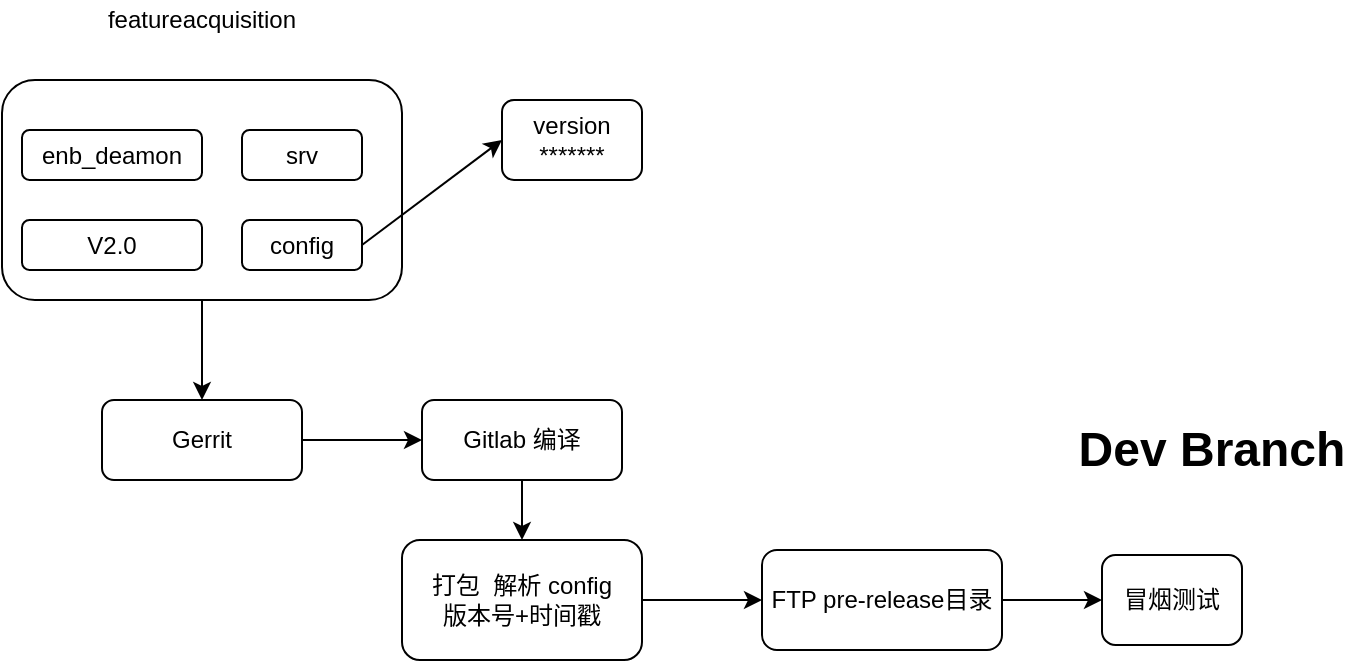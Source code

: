 <mxfile version="12.8.1" type="github">
  <diagram id="TZZNn2LzloCsjPWsIjHj" name="Page-1">
    <mxGraphModel dx="1360" dy="753" grid="1" gridSize="10" guides="1" tooltips="1" connect="1" arrows="1" fold="1" page="1" pageScale="1" pageWidth="827" pageHeight="1169" math="0" shadow="0">
      <root>
        <mxCell id="0" />
        <mxCell id="1" parent="0" />
        <mxCell id="rFcel849J3XV2kOf4Nsj-1" value="" style="rounded=1;whiteSpace=wrap;html=1;horizontal=1;" vertex="1" parent="1">
          <mxGeometry x="70" y="90" width="200" height="110" as="geometry" />
        </mxCell>
        <mxCell id="rFcel849J3XV2kOf4Nsj-2" value="featureacquisition" style="text;html=1;strokeColor=none;fillColor=none;align=center;verticalAlign=middle;whiteSpace=wrap;rounded=0;" vertex="1" parent="1">
          <mxGeometry x="80" y="50" width="180" height="20" as="geometry" />
        </mxCell>
        <mxCell id="rFcel849J3XV2kOf4Nsj-3" value="enb_deamon" style="rounded=1;whiteSpace=wrap;html=1;" vertex="1" parent="1">
          <mxGeometry x="80" y="115" width="90" height="25" as="geometry" />
        </mxCell>
        <mxCell id="rFcel849J3XV2kOf4Nsj-4" value="srv" style="rounded=1;whiteSpace=wrap;html=1;" vertex="1" parent="1">
          <mxGeometry x="190" y="115" width="60" height="25" as="geometry" />
        </mxCell>
        <mxCell id="rFcel849J3XV2kOf4Nsj-5" value="V2.0" style="rounded=1;whiteSpace=wrap;html=1;" vertex="1" parent="1">
          <mxGeometry x="80" y="160" width="90" height="25" as="geometry" />
        </mxCell>
        <mxCell id="rFcel849J3XV2kOf4Nsj-6" value="config" style="rounded=1;whiteSpace=wrap;html=1;" vertex="1" parent="1">
          <mxGeometry x="190" y="160" width="60" height="25" as="geometry" />
        </mxCell>
        <mxCell id="rFcel849J3XV2kOf4Nsj-7" value="version&lt;br&gt;*******" style="rounded=1;whiteSpace=wrap;html=1;" vertex="1" parent="1">
          <mxGeometry x="320" y="100" width="70" height="40" as="geometry" />
        </mxCell>
        <mxCell id="rFcel849J3XV2kOf4Nsj-8" value="" style="endArrow=classic;html=1;exitX=1;exitY=0.5;exitDx=0;exitDy=0;entryX=0;entryY=0.5;entryDx=0;entryDy=0;" edge="1" parent="1" source="rFcel849J3XV2kOf4Nsj-6" target="rFcel849J3XV2kOf4Nsj-7">
          <mxGeometry width="50" height="50" relative="1" as="geometry">
            <mxPoint x="280" y="230" as="sourcePoint" />
            <mxPoint x="330" y="180" as="targetPoint" />
          </mxGeometry>
        </mxCell>
        <mxCell id="rFcel849J3XV2kOf4Nsj-9" value="Gerrit" style="rounded=1;whiteSpace=wrap;html=1;" vertex="1" parent="1">
          <mxGeometry x="120" y="250" width="100" height="40" as="geometry" />
        </mxCell>
        <mxCell id="rFcel849J3XV2kOf4Nsj-10" value="" style="endArrow=classic;html=1;entryX=0.5;entryY=0;entryDx=0;entryDy=0;exitX=0.5;exitY=1;exitDx=0;exitDy=0;" edge="1" parent="1" source="rFcel849J3XV2kOf4Nsj-1" target="rFcel849J3XV2kOf4Nsj-9">
          <mxGeometry width="50" height="50" relative="1" as="geometry">
            <mxPoint x="20" y="260" as="sourcePoint" />
            <mxPoint x="70" y="210" as="targetPoint" />
          </mxGeometry>
        </mxCell>
        <mxCell id="rFcel849J3XV2kOf4Nsj-11" value="Gitlab&amp;nbsp;编译" style="rounded=1;whiteSpace=wrap;html=1;" vertex="1" parent="1">
          <mxGeometry x="280" y="250" width="100" height="40" as="geometry" />
        </mxCell>
        <mxCell id="rFcel849J3XV2kOf4Nsj-12" value="" style="endArrow=classic;html=1;entryX=0;entryY=0.5;entryDx=0;entryDy=0;exitX=1;exitY=0.5;exitDx=0;exitDy=0;" edge="1" parent="1" source="rFcel849J3XV2kOf4Nsj-9" target="rFcel849J3XV2kOf4Nsj-11">
          <mxGeometry width="50" height="50" relative="1" as="geometry">
            <mxPoint x="200" y="380" as="sourcePoint" />
            <mxPoint x="250" y="330" as="targetPoint" />
          </mxGeometry>
        </mxCell>
        <mxCell id="rFcel849J3XV2kOf4Nsj-16" style="edgeStyle=orthogonalEdgeStyle;rounded=0;orthogonalLoop=1;jettySize=auto;html=1;exitX=1;exitY=0.5;exitDx=0;exitDy=0;entryX=0;entryY=0.5;entryDx=0;entryDy=0;" edge="1" parent="1" source="rFcel849J3XV2kOf4Nsj-13" target="rFcel849J3XV2kOf4Nsj-15">
          <mxGeometry relative="1" as="geometry" />
        </mxCell>
        <mxCell id="rFcel849J3XV2kOf4Nsj-13" value="打包&amp;nbsp; 解析 config&lt;br&gt;版本号+时间戳" style="rounded=1;whiteSpace=wrap;html=1;" vertex="1" parent="1">
          <mxGeometry x="270" y="320" width="120" height="60" as="geometry" />
        </mxCell>
        <mxCell id="rFcel849J3XV2kOf4Nsj-14" value="" style="endArrow=classic;html=1;entryX=0.5;entryY=0;entryDx=0;entryDy=0;exitX=0.5;exitY=1;exitDx=0;exitDy=0;" edge="1" parent="1" source="rFcel849J3XV2kOf4Nsj-11" target="rFcel849J3XV2kOf4Nsj-13">
          <mxGeometry width="50" height="50" relative="1" as="geometry">
            <mxPoint x="160" y="380" as="sourcePoint" />
            <mxPoint x="210" y="330" as="targetPoint" />
          </mxGeometry>
        </mxCell>
        <mxCell id="rFcel849J3XV2kOf4Nsj-15" value="FTP pre-release目录" style="rounded=1;whiteSpace=wrap;html=1;" vertex="1" parent="1">
          <mxGeometry x="450" y="325" width="120" height="50" as="geometry" />
        </mxCell>
        <mxCell id="rFcel849J3XV2kOf4Nsj-17" value="冒烟测试" style="rounded=1;whiteSpace=wrap;html=1;" vertex="1" parent="1">
          <mxGeometry x="620" y="327.5" width="70" height="45" as="geometry" />
        </mxCell>
        <mxCell id="rFcel849J3XV2kOf4Nsj-18" value="" style="endArrow=classic;html=1;entryX=0;entryY=0.5;entryDx=0;entryDy=0;exitX=1;exitY=0.5;exitDx=0;exitDy=0;" edge="1" parent="1" source="rFcel849J3XV2kOf4Nsj-15" target="rFcel849J3XV2kOf4Nsj-17">
          <mxGeometry width="50" height="50" relative="1" as="geometry">
            <mxPoint x="570" y="440" as="sourcePoint" />
            <mxPoint x="620" y="390" as="targetPoint" />
          </mxGeometry>
        </mxCell>
        <mxCell id="rFcel849J3XV2kOf4Nsj-19" value="&lt;font style=&quot;font-size: 24px&quot;&gt;&lt;b&gt;Dev Branch&lt;/b&gt;&lt;/font&gt;" style="text;html=1;strokeColor=none;fillColor=none;align=center;verticalAlign=middle;whiteSpace=wrap;rounded=0;" vertex="1" parent="1">
          <mxGeometry x="600" y="250" width="150" height="50" as="geometry" />
        </mxCell>
      </root>
    </mxGraphModel>
  </diagram>
</mxfile>
